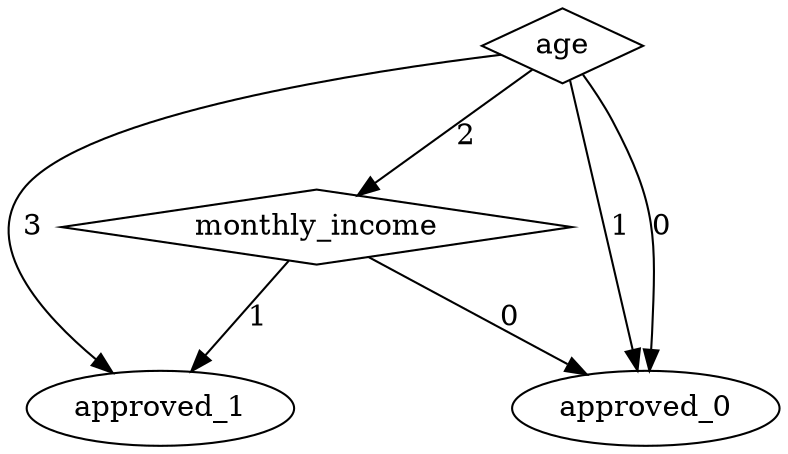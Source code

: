 digraph {
node [label=approved_1,style=""] approved_1
node [label=approved_0,style=""] approved_0
node [label=approved_1,style=""] approved_1
node [label=approved_0,style=""] approved_0
node [label=approved_0,style=""] approved_0
node [label=monthly_income,shape="diamond",style=""] 1
node [label=age,shape="diamond",style=""] 0

1 -> approved_1 [label="1"]
1 -> approved_0 [label="0"]
0 -> approved_1 [label="3"]
0 -> 1 [label="2"]
0 -> approved_0 [label="1"]
0 -> approved_0 [label="0"]
}